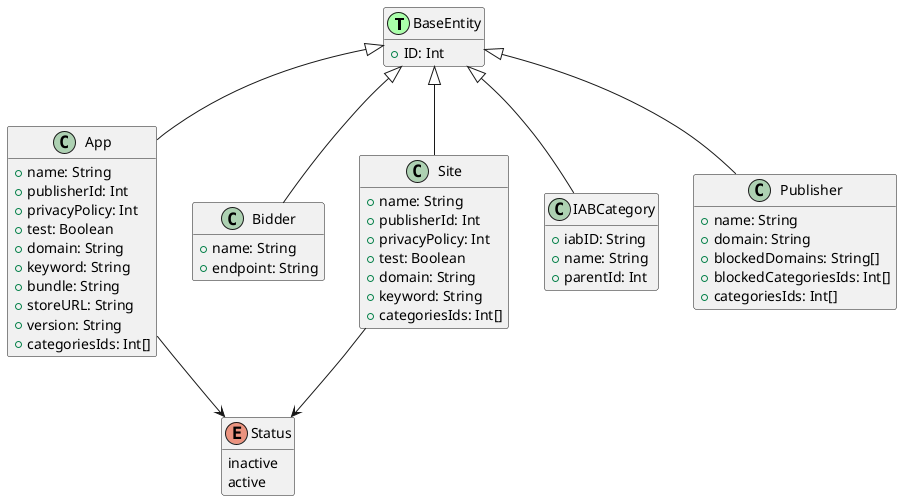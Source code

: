 @startuml

hide methods

class BaseEntity << (T,#AAFFAA)>> {
    +ID: Int
}
class App {
    +name: String
    +publisherId: Int
    +privacyPolicy: Int
    +test: Boolean
    +domain: String
    +keyword: String
    +bundle: String
    +storeURL: String
    +version: String
    +categoriesIds: Int[]
}
class Bidder {
    +name: String
    +endpoint: String
}

class Site {
    +name: String
    +publisherId: Int
    +privacyPolicy: Int
    +test: Boolean
    +domain: String
    +keyword: String
    +categoriesIds: Int[]
}
class IABCategory {
    +iabID: String
    +name: String
    +parentId: Int
}
class Publisher {
    +name: String
    +domain: String
    +blockedDomains: String[]
    +blockedCategoriesIds: Int[]
    +categoriesIds: Int[]
}

enum Status {
    inactive
    active
}

BaseEntity <|-- App
BaseEntity <|-- Bidder
BaseEntity <|-- IABCategory
BaseEntity <|-- Publisher
BaseEntity <|-- Site

Site --> Status
App --> Status

@enduml
